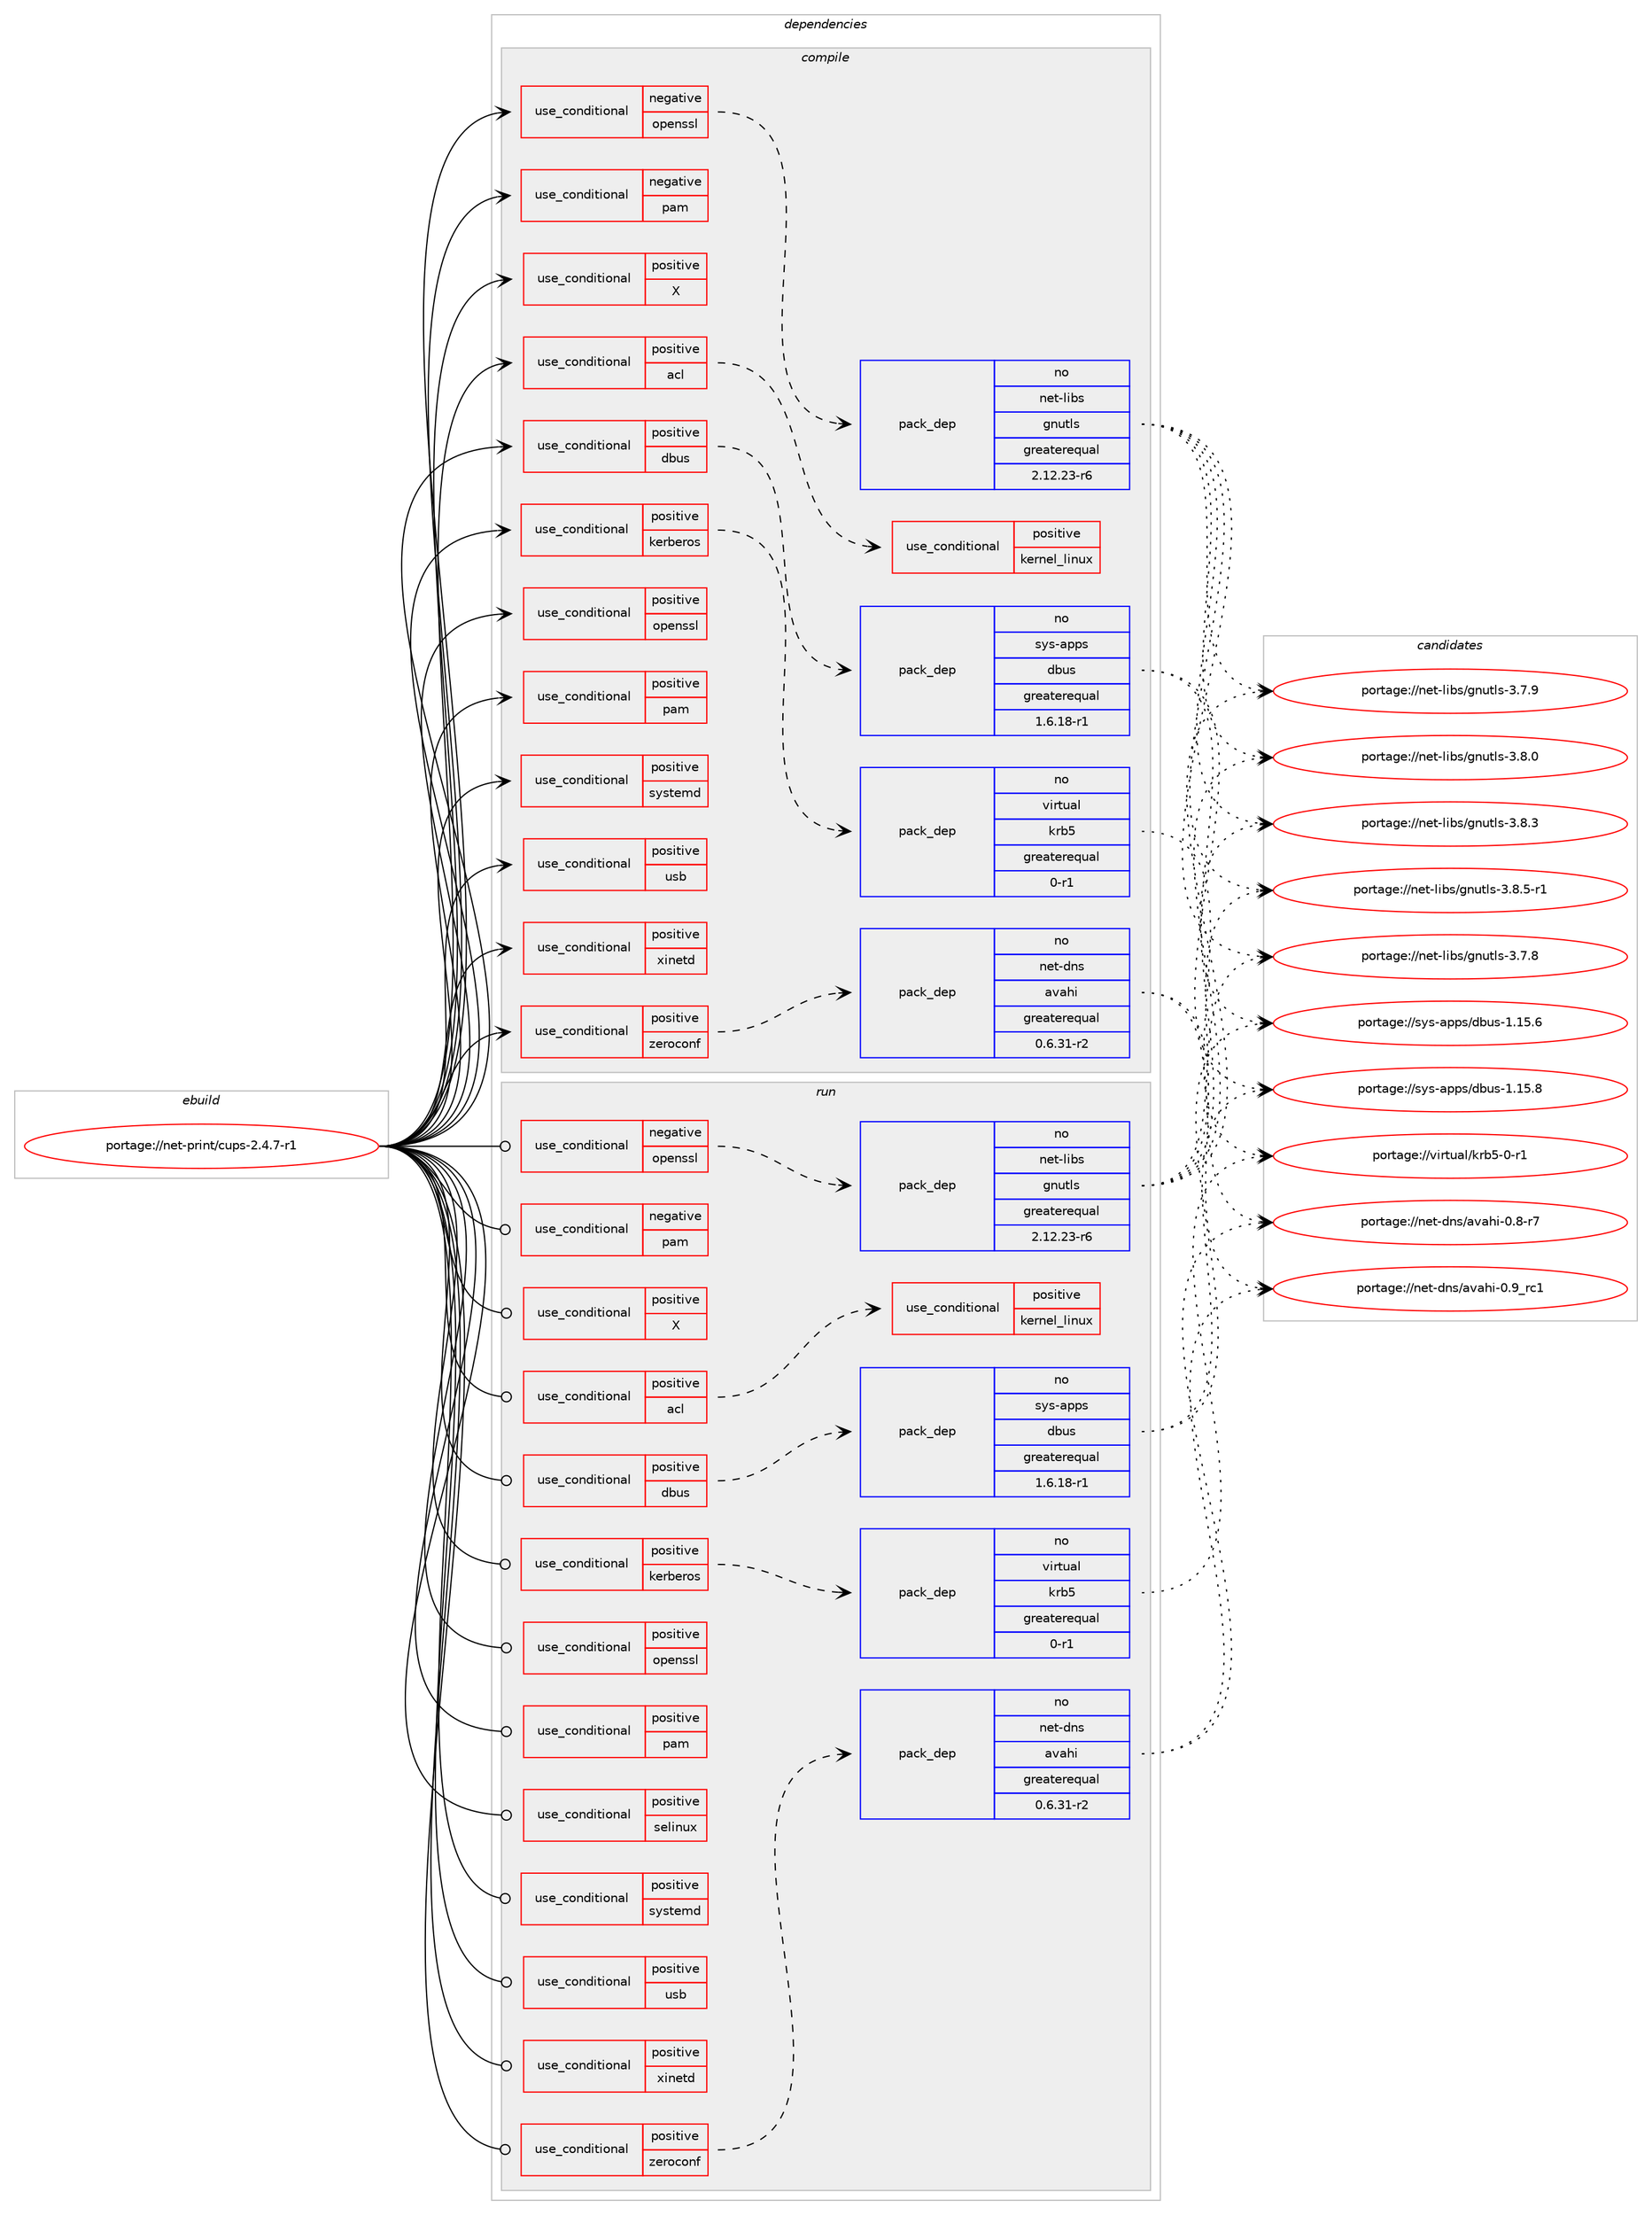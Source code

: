 digraph prolog {

# *************
# Graph options
# *************

newrank=true;
concentrate=true;
compound=true;
graph [rankdir=LR,fontname=Helvetica,fontsize=10,ranksep=1.5];#, ranksep=2.5, nodesep=0.2];
edge  [arrowhead=vee];
node  [fontname=Helvetica,fontsize=10];

# **********
# The ebuild
# **********

subgraph cluster_leftcol {
color=gray;
rank=same;
label=<<i>ebuild</i>>;
id [label="portage://net-print/cups-2.4.7-r1", color=red, width=4, href="../net-print/cups-2.4.7-r1.svg"];
}

# ****************
# The dependencies
# ****************

subgraph cluster_midcol {
color=gray;
label=<<i>dependencies</i>>;
subgraph cluster_compile {
fillcolor="#eeeeee";
style=filled;
label=<<i>compile</i>>;
subgraph cond98404 {
dependency193714 [label=<<TABLE BORDER="0" CELLBORDER="1" CELLSPACING="0" CELLPADDING="4"><TR><TD ROWSPAN="3" CELLPADDING="10">use_conditional</TD></TR><TR><TD>negative</TD></TR><TR><TD>openssl</TD></TR></TABLE>>, shape=none, color=red];
subgraph pack92613 {
dependency193715 [label=<<TABLE BORDER="0" CELLBORDER="1" CELLSPACING="0" CELLPADDING="4" WIDTH="220"><TR><TD ROWSPAN="6" CELLPADDING="30">pack_dep</TD></TR><TR><TD WIDTH="110">no</TD></TR><TR><TD>net-libs</TD></TR><TR><TD>gnutls</TD></TR><TR><TD>greaterequal</TD></TR><TR><TD>2.12.23-r6</TD></TR></TABLE>>, shape=none, color=blue];
}
dependency193714:e -> dependency193715:w [weight=20,style="dashed",arrowhead="vee"];
}
id:e -> dependency193714:w [weight=20,style="solid",arrowhead="vee"];
subgraph cond98405 {
dependency193716 [label=<<TABLE BORDER="0" CELLBORDER="1" CELLSPACING="0" CELLPADDING="4"><TR><TD ROWSPAN="3" CELLPADDING="10">use_conditional</TD></TR><TR><TD>negative</TD></TR><TR><TD>pam</TD></TR></TABLE>>, shape=none, color=red];
# *** BEGIN UNKNOWN DEPENDENCY TYPE (TODO) ***
# dependency193716 -> package_dependency(portage://net-print/cups-2.4.7-r1,install,no,virtual,libcrypt,none,[,,],any_same_slot,[])
# *** END UNKNOWN DEPENDENCY TYPE (TODO) ***

}
id:e -> dependency193716:w [weight=20,style="solid",arrowhead="vee"];
subgraph cond98406 {
dependency193717 [label=<<TABLE BORDER="0" CELLBORDER="1" CELLSPACING="0" CELLPADDING="4"><TR><TD ROWSPAN="3" CELLPADDING="10">use_conditional</TD></TR><TR><TD>positive</TD></TR><TR><TD>X</TD></TR></TABLE>>, shape=none, color=red];
# *** BEGIN UNKNOWN DEPENDENCY TYPE (TODO) ***
# dependency193717 -> package_dependency(portage://net-print/cups-2.4.7-r1,install,no,x11-misc,xdg-utils,none,[,,],[],[])
# *** END UNKNOWN DEPENDENCY TYPE (TODO) ***

}
id:e -> dependency193717:w [weight=20,style="solid",arrowhead="vee"];
subgraph cond98407 {
dependency193718 [label=<<TABLE BORDER="0" CELLBORDER="1" CELLSPACING="0" CELLPADDING="4"><TR><TD ROWSPAN="3" CELLPADDING="10">use_conditional</TD></TR><TR><TD>positive</TD></TR><TR><TD>acl</TD></TR></TABLE>>, shape=none, color=red];
subgraph cond98408 {
dependency193719 [label=<<TABLE BORDER="0" CELLBORDER="1" CELLSPACING="0" CELLPADDING="4"><TR><TD ROWSPAN="3" CELLPADDING="10">use_conditional</TD></TR><TR><TD>positive</TD></TR><TR><TD>kernel_linux</TD></TR></TABLE>>, shape=none, color=red];
# *** BEGIN UNKNOWN DEPENDENCY TYPE (TODO) ***
# dependency193719 -> package_dependency(portage://net-print/cups-2.4.7-r1,install,no,sys-apps,acl,none,[,,],[],[])
# *** END UNKNOWN DEPENDENCY TYPE (TODO) ***

# *** BEGIN UNKNOWN DEPENDENCY TYPE (TODO) ***
# dependency193719 -> package_dependency(portage://net-print/cups-2.4.7-r1,install,no,sys-apps,attr,none,[,,],[],[])
# *** END UNKNOWN DEPENDENCY TYPE (TODO) ***

}
dependency193718:e -> dependency193719:w [weight=20,style="dashed",arrowhead="vee"];
}
id:e -> dependency193718:w [weight=20,style="solid",arrowhead="vee"];
subgraph cond98409 {
dependency193720 [label=<<TABLE BORDER="0" CELLBORDER="1" CELLSPACING="0" CELLPADDING="4"><TR><TD ROWSPAN="3" CELLPADDING="10">use_conditional</TD></TR><TR><TD>positive</TD></TR><TR><TD>dbus</TD></TR></TABLE>>, shape=none, color=red];
subgraph pack92614 {
dependency193721 [label=<<TABLE BORDER="0" CELLBORDER="1" CELLSPACING="0" CELLPADDING="4" WIDTH="220"><TR><TD ROWSPAN="6" CELLPADDING="30">pack_dep</TD></TR><TR><TD WIDTH="110">no</TD></TR><TR><TD>sys-apps</TD></TR><TR><TD>dbus</TD></TR><TR><TD>greaterequal</TD></TR><TR><TD>1.6.18-r1</TD></TR></TABLE>>, shape=none, color=blue];
}
dependency193720:e -> dependency193721:w [weight=20,style="dashed",arrowhead="vee"];
}
id:e -> dependency193720:w [weight=20,style="solid",arrowhead="vee"];
subgraph cond98410 {
dependency193722 [label=<<TABLE BORDER="0" CELLBORDER="1" CELLSPACING="0" CELLPADDING="4"><TR><TD ROWSPAN="3" CELLPADDING="10">use_conditional</TD></TR><TR><TD>positive</TD></TR><TR><TD>kerberos</TD></TR></TABLE>>, shape=none, color=red];
subgraph pack92615 {
dependency193723 [label=<<TABLE BORDER="0" CELLBORDER="1" CELLSPACING="0" CELLPADDING="4" WIDTH="220"><TR><TD ROWSPAN="6" CELLPADDING="30">pack_dep</TD></TR><TR><TD WIDTH="110">no</TD></TR><TR><TD>virtual</TD></TR><TR><TD>krb5</TD></TR><TR><TD>greaterequal</TD></TR><TR><TD>0-r1</TD></TR></TABLE>>, shape=none, color=blue];
}
dependency193722:e -> dependency193723:w [weight=20,style="dashed",arrowhead="vee"];
}
id:e -> dependency193722:w [weight=20,style="solid",arrowhead="vee"];
subgraph cond98411 {
dependency193724 [label=<<TABLE BORDER="0" CELLBORDER="1" CELLSPACING="0" CELLPADDING="4"><TR><TD ROWSPAN="3" CELLPADDING="10">use_conditional</TD></TR><TR><TD>positive</TD></TR><TR><TD>openssl</TD></TR></TABLE>>, shape=none, color=red];
# *** BEGIN UNKNOWN DEPENDENCY TYPE (TODO) ***
# dependency193724 -> package_dependency(portage://net-print/cups-2.4.7-r1,install,no,dev-libs,openssl,none,[,,],any_same_slot,[use(optenable(abi_x86_32),negative),use(optenable(abi_x86_64),negative),use(optenable(abi_x86_x32),negative),use(optenable(abi_mips_n32),negative),use(optenable(abi_mips_n64),negative),use(optenable(abi_mips_o32),negative),use(optenable(abi_s390_32),negative),use(optenable(abi_s390_64),negative)])
# *** END UNKNOWN DEPENDENCY TYPE (TODO) ***

}
id:e -> dependency193724:w [weight=20,style="solid",arrowhead="vee"];
subgraph cond98412 {
dependency193725 [label=<<TABLE BORDER="0" CELLBORDER="1" CELLSPACING="0" CELLPADDING="4"><TR><TD ROWSPAN="3" CELLPADDING="10">use_conditional</TD></TR><TR><TD>positive</TD></TR><TR><TD>pam</TD></TR></TABLE>>, shape=none, color=red];
# *** BEGIN UNKNOWN DEPENDENCY TYPE (TODO) ***
# dependency193725 -> package_dependency(portage://net-print/cups-2.4.7-r1,install,no,sys-libs,pam,none,[,,],[],[])
# *** END UNKNOWN DEPENDENCY TYPE (TODO) ***

}
id:e -> dependency193725:w [weight=20,style="solid",arrowhead="vee"];
subgraph cond98413 {
dependency193726 [label=<<TABLE BORDER="0" CELLBORDER="1" CELLSPACING="0" CELLPADDING="4"><TR><TD ROWSPAN="3" CELLPADDING="10">use_conditional</TD></TR><TR><TD>positive</TD></TR><TR><TD>systemd</TD></TR></TABLE>>, shape=none, color=red];
# *** BEGIN UNKNOWN DEPENDENCY TYPE (TODO) ***
# dependency193726 -> package_dependency(portage://net-print/cups-2.4.7-r1,install,no,sys-apps,systemd,none,[,,],[],[])
# *** END UNKNOWN DEPENDENCY TYPE (TODO) ***

}
id:e -> dependency193726:w [weight=20,style="solid",arrowhead="vee"];
subgraph cond98414 {
dependency193727 [label=<<TABLE BORDER="0" CELLBORDER="1" CELLSPACING="0" CELLPADDING="4"><TR><TD ROWSPAN="3" CELLPADDING="10">use_conditional</TD></TR><TR><TD>positive</TD></TR><TR><TD>usb</TD></TR></TABLE>>, shape=none, color=red];
# *** BEGIN UNKNOWN DEPENDENCY TYPE (TODO) ***
# dependency193727 -> package_dependency(portage://net-print/cups-2.4.7-r1,install,no,virtual,libusb,none,[,,],[slot(1)],[])
# *** END UNKNOWN DEPENDENCY TYPE (TODO) ***

}
id:e -> dependency193727:w [weight=20,style="solid",arrowhead="vee"];
subgraph cond98415 {
dependency193728 [label=<<TABLE BORDER="0" CELLBORDER="1" CELLSPACING="0" CELLPADDING="4"><TR><TD ROWSPAN="3" CELLPADDING="10">use_conditional</TD></TR><TR><TD>positive</TD></TR><TR><TD>xinetd</TD></TR></TABLE>>, shape=none, color=red];
# *** BEGIN UNKNOWN DEPENDENCY TYPE (TODO) ***
# dependency193728 -> package_dependency(portage://net-print/cups-2.4.7-r1,install,no,sys-apps,xinetd,none,[,,],[],[])
# *** END UNKNOWN DEPENDENCY TYPE (TODO) ***

}
id:e -> dependency193728:w [weight=20,style="solid",arrowhead="vee"];
subgraph cond98416 {
dependency193729 [label=<<TABLE BORDER="0" CELLBORDER="1" CELLSPACING="0" CELLPADDING="4"><TR><TD ROWSPAN="3" CELLPADDING="10">use_conditional</TD></TR><TR><TD>positive</TD></TR><TR><TD>zeroconf</TD></TR></TABLE>>, shape=none, color=red];
subgraph pack92616 {
dependency193730 [label=<<TABLE BORDER="0" CELLBORDER="1" CELLSPACING="0" CELLPADDING="4" WIDTH="220"><TR><TD ROWSPAN="6" CELLPADDING="30">pack_dep</TD></TR><TR><TD WIDTH="110">no</TD></TR><TR><TD>net-dns</TD></TR><TR><TD>avahi</TD></TR><TR><TD>greaterequal</TD></TR><TR><TD>0.6.31-r2</TD></TR></TABLE>>, shape=none, color=blue];
}
dependency193729:e -> dependency193730:w [weight=20,style="dashed",arrowhead="vee"];
}
id:e -> dependency193729:w [weight=20,style="solid",arrowhead="vee"];
# *** BEGIN UNKNOWN DEPENDENCY TYPE (TODO) ***
# id -> package_dependency(portage://net-print/cups-2.4.7-r1,install,no,app-text,libpaper,none,[,,],any_same_slot,[])
# *** END UNKNOWN DEPENDENCY TYPE (TODO) ***

# *** BEGIN UNKNOWN DEPENDENCY TYPE (TODO) ***
# id -> package_dependency(portage://net-print/cups-2.4.7-r1,install,no,sys-libs,zlib,none,[,,],[],[])
# *** END UNKNOWN DEPENDENCY TYPE (TODO) ***

}
subgraph cluster_compileandrun {
fillcolor="#eeeeee";
style=filled;
label=<<i>compile and run</i>>;
}
subgraph cluster_run {
fillcolor="#eeeeee";
style=filled;
label=<<i>run</i>>;
subgraph cond98417 {
dependency193731 [label=<<TABLE BORDER="0" CELLBORDER="1" CELLSPACING="0" CELLPADDING="4"><TR><TD ROWSPAN="3" CELLPADDING="10">use_conditional</TD></TR><TR><TD>negative</TD></TR><TR><TD>openssl</TD></TR></TABLE>>, shape=none, color=red];
subgraph pack92617 {
dependency193732 [label=<<TABLE BORDER="0" CELLBORDER="1" CELLSPACING="0" CELLPADDING="4" WIDTH="220"><TR><TD ROWSPAN="6" CELLPADDING="30">pack_dep</TD></TR><TR><TD WIDTH="110">no</TD></TR><TR><TD>net-libs</TD></TR><TR><TD>gnutls</TD></TR><TR><TD>greaterequal</TD></TR><TR><TD>2.12.23-r6</TD></TR></TABLE>>, shape=none, color=blue];
}
dependency193731:e -> dependency193732:w [weight=20,style="dashed",arrowhead="vee"];
}
id:e -> dependency193731:w [weight=20,style="solid",arrowhead="odot"];
subgraph cond98418 {
dependency193733 [label=<<TABLE BORDER="0" CELLBORDER="1" CELLSPACING="0" CELLPADDING="4"><TR><TD ROWSPAN="3" CELLPADDING="10">use_conditional</TD></TR><TR><TD>negative</TD></TR><TR><TD>pam</TD></TR></TABLE>>, shape=none, color=red];
# *** BEGIN UNKNOWN DEPENDENCY TYPE (TODO) ***
# dependency193733 -> package_dependency(portage://net-print/cups-2.4.7-r1,run,no,virtual,libcrypt,none,[,,],any_same_slot,[])
# *** END UNKNOWN DEPENDENCY TYPE (TODO) ***

}
id:e -> dependency193733:w [weight=20,style="solid",arrowhead="odot"];
subgraph cond98419 {
dependency193734 [label=<<TABLE BORDER="0" CELLBORDER="1" CELLSPACING="0" CELLPADDING="4"><TR><TD ROWSPAN="3" CELLPADDING="10">use_conditional</TD></TR><TR><TD>positive</TD></TR><TR><TD>X</TD></TR></TABLE>>, shape=none, color=red];
# *** BEGIN UNKNOWN DEPENDENCY TYPE (TODO) ***
# dependency193734 -> package_dependency(portage://net-print/cups-2.4.7-r1,run,no,x11-misc,xdg-utils,none,[,,],[],[])
# *** END UNKNOWN DEPENDENCY TYPE (TODO) ***

}
id:e -> dependency193734:w [weight=20,style="solid",arrowhead="odot"];
subgraph cond98420 {
dependency193735 [label=<<TABLE BORDER="0" CELLBORDER="1" CELLSPACING="0" CELLPADDING="4"><TR><TD ROWSPAN="3" CELLPADDING="10">use_conditional</TD></TR><TR><TD>positive</TD></TR><TR><TD>acl</TD></TR></TABLE>>, shape=none, color=red];
subgraph cond98421 {
dependency193736 [label=<<TABLE BORDER="0" CELLBORDER="1" CELLSPACING="0" CELLPADDING="4"><TR><TD ROWSPAN="3" CELLPADDING="10">use_conditional</TD></TR><TR><TD>positive</TD></TR><TR><TD>kernel_linux</TD></TR></TABLE>>, shape=none, color=red];
# *** BEGIN UNKNOWN DEPENDENCY TYPE (TODO) ***
# dependency193736 -> package_dependency(portage://net-print/cups-2.4.7-r1,run,no,sys-apps,acl,none,[,,],[],[])
# *** END UNKNOWN DEPENDENCY TYPE (TODO) ***

# *** BEGIN UNKNOWN DEPENDENCY TYPE (TODO) ***
# dependency193736 -> package_dependency(portage://net-print/cups-2.4.7-r1,run,no,sys-apps,attr,none,[,,],[],[])
# *** END UNKNOWN DEPENDENCY TYPE (TODO) ***

}
dependency193735:e -> dependency193736:w [weight=20,style="dashed",arrowhead="vee"];
}
id:e -> dependency193735:w [weight=20,style="solid",arrowhead="odot"];
subgraph cond98422 {
dependency193737 [label=<<TABLE BORDER="0" CELLBORDER="1" CELLSPACING="0" CELLPADDING="4"><TR><TD ROWSPAN="3" CELLPADDING="10">use_conditional</TD></TR><TR><TD>positive</TD></TR><TR><TD>dbus</TD></TR></TABLE>>, shape=none, color=red];
subgraph pack92618 {
dependency193738 [label=<<TABLE BORDER="0" CELLBORDER="1" CELLSPACING="0" CELLPADDING="4" WIDTH="220"><TR><TD ROWSPAN="6" CELLPADDING="30">pack_dep</TD></TR><TR><TD WIDTH="110">no</TD></TR><TR><TD>sys-apps</TD></TR><TR><TD>dbus</TD></TR><TR><TD>greaterequal</TD></TR><TR><TD>1.6.18-r1</TD></TR></TABLE>>, shape=none, color=blue];
}
dependency193737:e -> dependency193738:w [weight=20,style="dashed",arrowhead="vee"];
}
id:e -> dependency193737:w [weight=20,style="solid",arrowhead="odot"];
subgraph cond98423 {
dependency193739 [label=<<TABLE BORDER="0" CELLBORDER="1" CELLSPACING="0" CELLPADDING="4"><TR><TD ROWSPAN="3" CELLPADDING="10">use_conditional</TD></TR><TR><TD>positive</TD></TR><TR><TD>kerberos</TD></TR></TABLE>>, shape=none, color=red];
subgraph pack92619 {
dependency193740 [label=<<TABLE BORDER="0" CELLBORDER="1" CELLSPACING="0" CELLPADDING="4" WIDTH="220"><TR><TD ROWSPAN="6" CELLPADDING="30">pack_dep</TD></TR><TR><TD WIDTH="110">no</TD></TR><TR><TD>virtual</TD></TR><TR><TD>krb5</TD></TR><TR><TD>greaterequal</TD></TR><TR><TD>0-r1</TD></TR></TABLE>>, shape=none, color=blue];
}
dependency193739:e -> dependency193740:w [weight=20,style="dashed",arrowhead="vee"];
}
id:e -> dependency193739:w [weight=20,style="solid",arrowhead="odot"];
subgraph cond98424 {
dependency193741 [label=<<TABLE BORDER="0" CELLBORDER="1" CELLSPACING="0" CELLPADDING="4"><TR><TD ROWSPAN="3" CELLPADDING="10">use_conditional</TD></TR><TR><TD>positive</TD></TR><TR><TD>openssl</TD></TR></TABLE>>, shape=none, color=red];
# *** BEGIN UNKNOWN DEPENDENCY TYPE (TODO) ***
# dependency193741 -> package_dependency(portage://net-print/cups-2.4.7-r1,run,no,dev-libs,openssl,none,[,,],any_same_slot,[use(optenable(abi_x86_32),negative),use(optenable(abi_x86_64),negative),use(optenable(abi_x86_x32),negative),use(optenable(abi_mips_n32),negative),use(optenable(abi_mips_n64),negative),use(optenable(abi_mips_o32),negative),use(optenable(abi_s390_32),negative),use(optenable(abi_s390_64),negative)])
# *** END UNKNOWN DEPENDENCY TYPE (TODO) ***

}
id:e -> dependency193741:w [weight=20,style="solid",arrowhead="odot"];
subgraph cond98425 {
dependency193742 [label=<<TABLE BORDER="0" CELLBORDER="1" CELLSPACING="0" CELLPADDING="4"><TR><TD ROWSPAN="3" CELLPADDING="10">use_conditional</TD></TR><TR><TD>positive</TD></TR><TR><TD>pam</TD></TR></TABLE>>, shape=none, color=red];
# *** BEGIN UNKNOWN DEPENDENCY TYPE (TODO) ***
# dependency193742 -> package_dependency(portage://net-print/cups-2.4.7-r1,run,no,sys-libs,pam,none,[,,],[],[])
# *** END UNKNOWN DEPENDENCY TYPE (TODO) ***

}
id:e -> dependency193742:w [weight=20,style="solid",arrowhead="odot"];
subgraph cond98426 {
dependency193743 [label=<<TABLE BORDER="0" CELLBORDER="1" CELLSPACING="0" CELLPADDING="4"><TR><TD ROWSPAN="3" CELLPADDING="10">use_conditional</TD></TR><TR><TD>positive</TD></TR><TR><TD>selinux</TD></TR></TABLE>>, shape=none, color=red];
# *** BEGIN UNKNOWN DEPENDENCY TYPE (TODO) ***
# dependency193743 -> package_dependency(portage://net-print/cups-2.4.7-r1,run,no,sec-policy,selinux-cups,none,[,,],[],[])
# *** END UNKNOWN DEPENDENCY TYPE (TODO) ***

}
id:e -> dependency193743:w [weight=20,style="solid",arrowhead="odot"];
subgraph cond98427 {
dependency193744 [label=<<TABLE BORDER="0" CELLBORDER="1" CELLSPACING="0" CELLPADDING="4"><TR><TD ROWSPAN="3" CELLPADDING="10">use_conditional</TD></TR><TR><TD>positive</TD></TR><TR><TD>systemd</TD></TR></TABLE>>, shape=none, color=red];
# *** BEGIN UNKNOWN DEPENDENCY TYPE (TODO) ***
# dependency193744 -> package_dependency(portage://net-print/cups-2.4.7-r1,run,no,sys-apps,systemd,none,[,,],[],[])
# *** END UNKNOWN DEPENDENCY TYPE (TODO) ***

}
id:e -> dependency193744:w [weight=20,style="solid",arrowhead="odot"];
subgraph cond98428 {
dependency193745 [label=<<TABLE BORDER="0" CELLBORDER="1" CELLSPACING="0" CELLPADDING="4"><TR><TD ROWSPAN="3" CELLPADDING="10">use_conditional</TD></TR><TR><TD>positive</TD></TR><TR><TD>usb</TD></TR></TABLE>>, shape=none, color=red];
# *** BEGIN UNKNOWN DEPENDENCY TYPE (TODO) ***
# dependency193745 -> package_dependency(portage://net-print/cups-2.4.7-r1,run,no,virtual,libusb,none,[,,],[slot(1)],[])
# *** END UNKNOWN DEPENDENCY TYPE (TODO) ***

}
id:e -> dependency193745:w [weight=20,style="solid",arrowhead="odot"];
subgraph cond98429 {
dependency193746 [label=<<TABLE BORDER="0" CELLBORDER="1" CELLSPACING="0" CELLPADDING="4"><TR><TD ROWSPAN="3" CELLPADDING="10">use_conditional</TD></TR><TR><TD>positive</TD></TR><TR><TD>xinetd</TD></TR></TABLE>>, shape=none, color=red];
# *** BEGIN UNKNOWN DEPENDENCY TYPE (TODO) ***
# dependency193746 -> package_dependency(portage://net-print/cups-2.4.7-r1,run,no,sys-apps,xinetd,none,[,,],[],[])
# *** END UNKNOWN DEPENDENCY TYPE (TODO) ***

}
id:e -> dependency193746:w [weight=20,style="solid",arrowhead="odot"];
subgraph cond98430 {
dependency193747 [label=<<TABLE BORDER="0" CELLBORDER="1" CELLSPACING="0" CELLPADDING="4"><TR><TD ROWSPAN="3" CELLPADDING="10">use_conditional</TD></TR><TR><TD>positive</TD></TR><TR><TD>zeroconf</TD></TR></TABLE>>, shape=none, color=red];
subgraph pack92620 {
dependency193748 [label=<<TABLE BORDER="0" CELLBORDER="1" CELLSPACING="0" CELLPADDING="4" WIDTH="220"><TR><TD ROWSPAN="6" CELLPADDING="30">pack_dep</TD></TR><TR><TD WIDTH="110">no</TD></TR><TR><TD>net-dns</TD></TR><TR><TD>avahi</TD></TR><TR><TD>greaterequal</TD></TR><TR><TD>0.6.31-r2</TD></TR></TABLE>>, shape=none, color=blue];
}
dependency193747:e -> dependency193748:w [weight=20,style="dashed",arrowhead="vee"];
}
id:e -> dependency193747:w [weight=20,style="solid",arrowhead="odot"];
# *** BEGIN UNKNOWN DEPENDENCY TYPE (TODO) ***
# id -> package_dependency(portage://net-print/cups-2.4.7-r1,run,no,acct-group,lp,none,[,,],[],[])
# *** END UNKNOWN DEPENDENCY TYPE (TODO) ***

# *** BEGIN UNKNOWN DEPENDENCY TYPE (TODO) ***
# id -> package_dependency(portage://net-print/cups-2.4.7-r1,run,no,acct-group,lpadmin,none,[,,],[],[])
# *** END UNKNOWN DEPENDENCY TYPE (TODO) ***

# *** BEGIN UNKNOWN DEPENDENCY TYPE (TODO) ***
# id -> package_dependency(portage://net-print/cups-2.4.7-r1,run,no,app-text,libpaper,none,[,,],any_same_slot,[])
# *** END UNKNOWN DEPENDENCY TYPE (TODO) ***

# *** BEGIN UNKNOWN DEPENDENCY TYPE (TODO) ***
# id -> package_dependency(portage://net-print/cups-2.4.7-r1,run,no,sys-libs,zlib,none,[,,],[],[])
# *** END UNKNOWN DEPENDENCY TYPE (TODO) ***

}
}

# **************
# The candidates
# **************

subgraph cluster_choices {
rank=same;
color=gray;
label=<<i>candidates</i>>;

subgraph choice92613 {
color=black;
nodesep=1;
choice110101116451081059811547103110117116108115455146554656 [label="portage://net-libs/gnutls-3.7.8", color=red, width=4,href="../net-libs/gnutls-3.7.8.svg"];
choice110101116451081059811547103110117116108115455146554657 [label="portage://net-libs/gnutls-3.7.9", color=red, width=4,href="../net-libs/gnutls-3.7.9.svg"];
choice110101116451081059811547103110117116108115455146564648 [label="portage://net-libs/gnutls-3.8.0", color=red, width=4,href="../net-libs/gnutls-3.8.0.svg"];
choice110101116451081059811547103110117116108115455146564651 [label="portage://net-libs/gnutls-3.8.3", color=red, width=4,href="../net-libs/gnutls-3.8.3.svg"];
choice1101011164510810598115471031101171161081154551465646534511449 [label="portage://net-libs/gnutls-3.8.5-r1", color=red, width=4,href="../net-libs/gnutls-3.8.5-r1.svg"];
dependency193715:e -> choice110101116451081059811547103110117116108115455146554656:w [style=dotted,weight="100"];
dependency193715:e -> choice110101116451081059811547103110117116108115455146554657:w [style=dotted,weight="100"];
dependency193715:e -> choice110101116451081059811547103110117116108115455146564648:w [style=dotted,weight="100"];
dependency193715:e -> choice110101116451081059811547103110117116108115455146564651:w [style=dotted,weight="100"];
dependency193715:e -> choice1101011164510810598115471031101171161081154551465646534511449:w [style=dotted,weight="100"];
}
subgraph choice92614 {
color=black;
nodesep=1;
choice1151211154597112112115471009811711545494649534654 [label="portage://sys-apps/dbus-1.15.6", color=red, width=4,href="../sys-apps/dbus-1.15.6.svg"];
choice1151211154597112112115471009811711545494649534656 [label="portage://sys-apps/dbus-1.15.8", color=red, width=4,href="../sys-apps/dbus-1.15.8.svg"];
dependency193721:e -> choice1151211154597112112115471009811711545494649534654:w [style=dotted,weight="100"];
dependency193721:e -> choice1151211154597112112115471009811711545494649534656:w [style=dotted,weight="100"];
}
subgraph choice92615 {
color=black;
nodesep=1;
choice1181051141161179710847107114985345484511449 [label="portage://virtual/krb5-0-r1", color=red, width=4,href="../virtual/krb5-0-r1.svg"];
dependency193723:e -> choice1181051141161179710847107114985345484511449:w [style=dotted,weight="100"];
}
subgraph choice92616 {
color=black;
nodesep=1;
choice11010111645100110115479711897104105454846564511455 [label="portage://net-dns/avahi-0.8-r7", color=red, width=4,href="../net-dns/avahi-0.8-r7.svg"];
choice1101011164510011011547971189710410545484657951149949 [label="portage://net-dns/avahi-0.9_rc1", color=red, width=4,href="../net-dns/avahi-0.9_rc1.svg"];
dependency193730:e -> choice11010111645100110115479711897104105454846564511455:w [style=dotted,weight="100"];
dependency193730:e -> choice1101011164510011011547971189710410545484657951149949:w [style=dotted,weight="100"];
}
subgraph choice92617 {
color=black;
nodesep=1;
choice110101116451081059811547103110117116108115455146554656 [label="portage://net-libs/gnutls-3.7.8", color=red, width=4,href="../net-libs/gnutls-3.7.8.svg"];
choice110101116451081059811547103110117116108115455146554657 [label="portage://net-libs/gnutls-3.7.9", color=red, width=4,href="../net-libs/gnutls-3.7.9.svg"];
choice110101116451081059811547103110117116108115455146564648 [label="portage://net-libs/gnutls-3.8.0", color=red, width=4,href="../net-libs/gnutls-3.8.0.svg"];
choice110101116451081059811547103110117116108115455146564651 [label="portage://net-libs/gnutls-3.8.3", color=red, width=4,href="../net-libs/gnutls-3.8.3.svg"];
choice1101011164510810598115471031101171161081154551465646534511449 [label="portage://net-libs/gnutls-3.8.5-r1", color=red, width=4,href="../net-libs/gnutls-3.8.5-r1.svg"];
dependency193732:e -> choice110101116451081059811547103110117116108115455146554656:w [style=dotted,weight="100"];
dependency193732:e -> choice110101116451081059811547103110117116108115455146554657:w [style=dotted,weight="100"];
dependency193732:e -> choice110101116451081059811547103110117116108115455146564648:w [style=dotted,weight="100"];
dependency193732:e -> choice110101116451081059811547103110117116108115455146564651:w [style=dotted,weight="100"];
dependency193732:e -> choice1101011164510810598115471031101171161081154551465646534511449:w [style=dotted,weight="100"];
}
subgraph choice92618 {
color=black;
nodesep=1;
choice1151211154597112112115471009811711545494649534654 [label="portage://sys-apps/dbus-1.15.6", color=red, width=4,href="../sys-apps/dbus-1.15.6.svg"];
choice1151211154597112112115471009811711545494649534656 [label="portage://sys-apps/dbus-1.15.8", color=red, width=4,href="../sys-apps/dbus-1.15.8.svg"];
dependency193738:e -> choice1151211154597112112115471009811711545494649534654:w [style=dotted,weight="100"];
dependency193738:e -> choice1151211154597112112115471009811711545494649534656:w [style=dotted,weight="100"];
}
subgraph choice92619 {
color=black;
nodesep=1;
choice1181051141161179710847107114985345484511449 [label="portage://virtual/krb5-0-r1", color=red, width=4,href="../virtual/krb5-0-r1.svg"];
dependency193740:e -> choice1181051141161179710847107114985345484511449:w [style=dotted,weight="100"];
}
subgraph choice92620 {
color=black;
nodesep=1;
choice11010111645100110115479711897104105454846564511455 [label="portage://net-dns/avahi-0.8-r7", color=red, width=4,href="../net-dns/avahi-0.8-r7.svg"];
choice1101011164510011011547971189710410545484657951149949 [label="portage://net-dns/avahi-0.9_rc1", color=red, width=4,href="../net-dns/avahi-0.9_rc1.svg"];
dependency193748:e -> choice11010111645100110115479711897104105454846564511455:w [style=dotted,weight="100"];
dependency193748:e -> choice1101011164510011011547971189710410545484657951149949:w [style=dotted,weight="100"];
}
}

}
